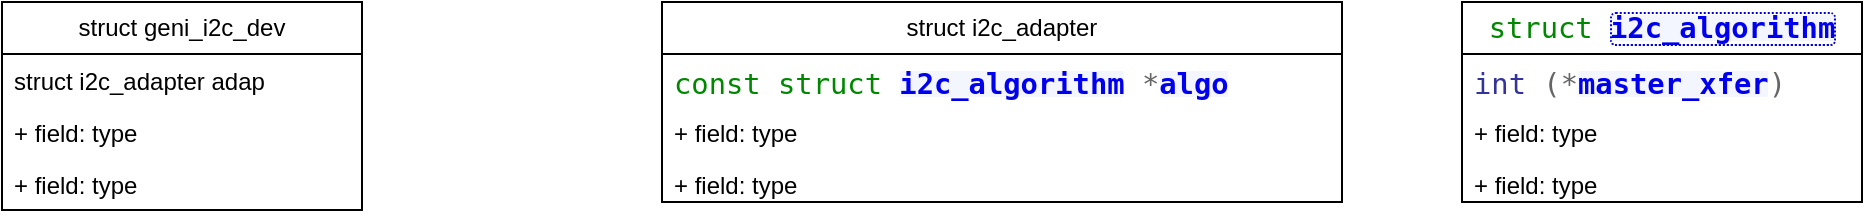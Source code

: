 <mxfile version="26.1.1">
  <diagram name="Page-1" id="c4acf3e9-155e-7222-9cf6-157b1a14988f">
    <mxGraphModel dx="1426" dy="755" grid="1" gridSize="10" guides="1" tooltips="1" connect="1" arrows="1" fold="1" page="1" pageScale="1" pageWidth="850" pageHeight="1100" background="none" math="0" shadow="0">
      <root>
        <mxCell id="0" />
        <mxCell id="1" parent="0" />
        <mxCell id="pymLuGKLP5Cr9pQlMGML-1" value="struct geni_i2c_dev" style="swimlane;fontStyle=0;childLayout=stackLayout;horizontal=1;startSize=26;fillColor=none;horizontalStack=0;resizeParent=1;resizeParentMax=0;resizeLast=0;collapsible=1;marginBottom=0;whiteSpace=wrap;html=1;" vertex="1" parent="1">
          <mxGeometry x="110" y="200" width="180" height="104" as="geometry" />
        </mxCell>
        <mxCell id="pymLuGKLP5Cr9pQlMGML-2" value="struct i2c_adapter adap" style="text;strokeColor=none;fillColor=none;align=left;verticalAlign=top;spacingLeft=4;spacingRight=4;overflow=hidden;rotatable=0;points=[[0,0.5],[1,0.5]];portConstraint=eastwest;whiteSpace=wrap;html=1;" vertex="1" parent="pymLuGKLP5Cr9pQlMGML-1">
          <mxGeometry y="26" width="180" height="26" as="geometry" />
        </mxCell>
        <mxCell id="pymLuGKLP5Cr9pQlMGML-3" value="+ field: type" style="text;strokeColor=none;fillColor=none;align=left;verticalAlign=top;spacingLeft=4;spacingRight=4;overflow=hidden;rotatable=0;points=[[0,0.5],[1,0.5]];portConstraint=eastwest;whiteSpace=wrap;html=1;" vertex="1" parent="pymLuGKLP5Cr9pQlMGML-1">
          <mxGeometry y="52" width="180" height="26" as="geometry" />
        </mxCell>
        <mxCell id="pymLuGKLP5Cr9pQlMGML-4" value="+ field: type" style="text;strokeColor=none;fillColor=none;align=left;verticalAlign=top;spacingLeft=4;spacingRight=4;overflow=hidden;rotatable=0;points=[[0,0.5],[1,0.5]];portConstraint=eastwest;whiteSpace=wrap;html=1;" vertex="1" parent="pymLuGKLP5Cr9pQlMGML-1">
          <mxGeometry y="78" width="180" height="26" as="geometry" />
        </mxCell>
        <mxCell id="pymLuGKLP5Cr9pQlMGML-9" value="struct i2c_adapter" style="swimlane;fontStyle=0;childLayout=stackLayout;horizontal=1;startSize=26;fillColor=none;horizontalStack=0;resizeParent=1;resizeParentMax=0;resizeLast=0;collapsible=1;marginBottom=0;whiteSpace=wrap;html=1;" vertex="1" parent="1">
          <mxGeometry x="440" y="200" width="340" height="100" as="geometry" />
        </mxCell>
        <mxCell id="pymLuGKLP5Cr9pQlMGML-10" value="&lt;span style=&quot;box-sizing: inherit; vertical-align: top; color: rgb(0, 136, 0); font-family: &amp;quot;Ubuntu Mono&amp;quot;, monospace; font-size: 14.4px; white-space: pre; background-color: rgb(255, 255, 255);&quot; class=&quot;k&quot;&gt;const&lt;/span&gt;&lt;span style=&quot;box-sizing: inherit; vertical-align: top; color: rgb(187, 187, 187); font-family: &amp;quot;Ubuntu Mono&amp;quot;, monospace; font-size: 14.4px; white-space: pre; background-color: rgb(255, 255, 255);&quot; class=&quot;w&quot;&gt; &lt;/span&gt;&lt;span style=&quot;box-sizing: inherit; vertical-align: top; color: rgb(0, 136, 0); font-family: &amp;quot;Ubuntu Mono&amp;quot;, monospace; font-size: 14.4px; white-space: pre; background-color: rgb(255, 255, 255);&quot; class=&quot;k&quot;&gt;struct&lt;/span&gt;&lt;span style=&quot;box-sizing: inherit; vertical-align: top; color: rgb(187, 187, 187); font-family: &amp;quot;Ubuntu Mono&amp;quot;, monospace; font-size: 14.4px; white-space: pre; background-color: rgb(255, 255, 255);&quot; class=&quot;w&quot;&gt; &lt;/span&gt;&lt;span style=&quot;box-sizing: inherit; vertical-align: top; color: rgb(187, 0, 102); font-family: &amp;quot;Ubuntu Mono&amp;quot;, monospace; font-size: 14.4px; white-space: pre; background-color: rgb(255, 255, 255);&quot; class=&quot;nc&quot;&gt;&lt;a style=&quot;box-sizing: inherit; background: linear-gradient(rgba(0, 0, 0, 0) 10%, rgb(244, 246, 255) 10%, rgb(244, 246, 255) 90%, rgba(0, 0, 0, 0) 90%); text-decoration-line: none; vertical-align: top; font-weight: 700; border-radius: 0.2em;&quot; href=&quot;https://elixir.bootlin.com/linux/v4.1/C/ident/i2c_algorithm&quot; class=&quot;ident&quot;&gt;i2c_algorithm&lt;/a&gt;&lt;/span&gt;&lt;span style=&quot;box-sizing: inherit; vertical-align: top; color: rgb(187, 187, 187); font-family: &amp;quot;Ubuntu Mono&amp;quot;, monospace; font-size: 14.4px; white-space: pre; background-color: rgb(255, 255, 255);&quot; class=&quot;w&quot;&gt; &lt;/span&gt;&lt;span style=&quot;box-sizing: inherit; vertical-align: top; color: rgb(102, 102, 102); font-family: &amp;quot;Ubuntu Mono&amp;quot;, monospace; font-size: 14.4px; white-space: pre; background-color: rgb(255, 255, 255);&quot; class=&quot;o&quot;&gt;*&lt;/span&gt;&lt;span style=&quot;box-sizing: inherit; vertical-align: top; font-family: &amp;quot;Ubuntu Mono&amp;quot;, monospace; font-size: 14.4px; white-space: pre; background-color: rgb(255, 255, 255);&quot; class=&quot;n&quot;&gt;&lt;a style=&quot;box-sizing: inherit; background: linear-gradient(rgba(0, 0, 0, 0) 10%, rgb(244, 246, 255) 10%, rgb(244, 246, 255) 90%, rgba(0, 0, 0, 0) 90%); text-decoration-line: none; vertical-align: top; font-weight: 700; border-radius: 0.2em;&quot; href=&quot;https://elixir.bootlin.com/linux/v4.1/C/ident/algo&quot; class=&quot;ident&quot;&gt;algo&lt;/a&gt;&lt;/span&gt;" style="text;strokeColor=none;fillColor=none;align=left;verticalAlign=top;spacingLeft=4;spacingRight=4;overflow=hidden;rotatable=0;points=[[0,0.5],[1,0.5]];portConstraint=eastwest;whiteSpace=wrap;html=1;" vertex="1" parent="pymLuGKLP5Cr9pQlMGML-9">
          <mxGeometry y="26" width="340" height="26" as="geometry" />
        </mxCell>
        <mxCell id="pymLuGKLP5Cr9pQlMGML-11" value="+ field: type" style="text;strokeColor=none;fillColor=none;align=left;verticalAlign=top;spacingLeft=4;spacingRight=4;overflow=hidden;rotatable=0;points=[[0,0.5],[1,0.5]];portConstraint=eastwest;whiteSpace=wrap;html=1;" vertex="1" parent="pymLuGKLP5Cr9pQlMGML-9">
          <mxGeometry y="52" width="340" height="26" as="geometry" />
        </mxCell>
        <mxCell id="pymLuGKLP5Cr9pQlMGML-12" value="+ field: type" style="text;strokeColor=none;fillColor=none;align=left;verticalAlign=top;spacingLeft=4;spacingRight=4;overflow=hidden;rotatable=0;points=[[0,0.5],[1,0.5]];portConstraint=eastwest;whiteSpace=wrap;html=1;" vertex="1" parent="pymLuGKLP5Cr9pQlMGML-9">
          <mxGeometry y="78" width="340" height="22" as="geometry" />
        </mxCell>
        <mxCell id="pymLuGKLP5Cr9pQlMGML-14" value="&lt;span style=&quot;box-sizing: inherit; vertical-align: top; color: rgb(0, 136, 0); font-family: &amp;quot;Ubuntu Mono&amp;quot;, monospace; font-size: 14.4px; text-align: start; white-space: pre; background-color: rgb(255, 255, 255);&quot; class=&quot;k&quot;&gt;struct&lt;/span&gt;&lt;span style=&quot;box-sizing: inherit; vertical-align: top; color: rgb(187, 187, 187); font-family: &amp;quot;Ubuntu Mono&amp;quot;, monospace; font-size: 14.4px; text-align: start; white-space: pre; background-color: rgb(255, 255, 255);&quot; class=&quot;w&quot;&gt; &lt;/span&gt;&lt;span style=&quot;box-sizing: inherit; vertical-align: top; color: rgb(187, 0, 102); font-family: &amp;quot;Ubuntu Mono&amp;quot;, monospace; font-size: 14.4px; text-align: start; white-space: pre; background-color: rgb(255, 255, 255);&quot; class=&quot;nc&quot;&gt;&lt;a style=&quot;box-sizing: inherit; background: linear-gradient(rgba(0, 0, 0, 0) 10%, rgb(244, 246, 255) 10%, rgb(244, 246, 255) 90%, rgba(0, 0, 0, 0) 90%); text-decoration-line: none; outline: dotted 1px; outline-offset: -1px; vertical-align: top; font-weight: 700; border-radius: 0.2em; border-bottom: 1px dotted rgb(0, 0, 0);&quot; href=&quot;https://elixir.bootlin.com/linux/v4.1/C/ident/i2c_algorithm&quot; class=&quot;ident&quot;&gt;i2c_algorithm&lt;/a&gt;&lt;/span&gt;" style="swimlane;fontStyle=0;childLayout=stackLayout;horizontal=1;startSize=26;fillColor=none;horizontalStack=0;resizeParent=1;resizeParentMax=0;resizeLast=0;collapsible=1;marginBottom=0;whiteSpace=wrap;html=1;" vertex="1" parent="1">
          <mxGeometry x="840" y="200" width="200" height="100" as="geometry" />
        </mxCell>
        <mxCell id="pymLuGKLP5Cr9pQlMGML-15" value="&lt;span style=&quot;box-sizing: inherit; vertical-align: top; color: rgb(51, 51, 153); font-family: &amp;quot;Ubuntu Mono&amp;quot;, monospace; font-size: 14.4px; white-space: pre; background-color: rgb(255, 255, 255);&quot; class=&quot;kt&quot;&gt;int&lt;/span&gt;&lt;span style=&quot;box-sizing: inherit; vertical-align: top; color: rgb(187, 187, 187); font-family: &amp;quot;Ubuntu Mono&amp;quot;, monospace; font-size: 14.4px; white-space: pre; background-color: rgb(255, 255, 255);&quot; class=&quot;w&quot;&gt; &lt;/span&gt;&lt;span style=&quot;box-sizing: inherit; vertical-align: top; color: rgb(102, 102, 102); font-family: &amp;quot;Ubuntu Mono&amp;quot;, monospace; font-size: 14.4px; white-space: pre; background-color: rgb(255, 255, 255);&quot; class=&quot;p&quot;&gt;(&lt;/span&gt;&lt;span style=&quot;box-sizing: inherit; vertical-align: top; color: rgb(102, 102, 102); font-family: &amp;quot;Ubuntu Mono&amp;quot;, monospace; font-size: 14.4px; white-space: pre; background-color: rgb(255, 255, 255);&quot; class=&quot;o&quot;&gt;*&lt;/span&gt;&lt;span style=&quot;box-sizing: inherit; vertical-align: top; font-family: &amp;quot;Ubuntu Mono&amp;quot;, monospace; font-size: 14.4px; white-space: pre; background-color: rgb(255, 255, 255);&quot; class=&quot;n&quot;&gt;&lt;a style=&quot;box-sizing: inherit; background: linear-gradient(rgba(0, 0, 0, 0) 10%, rgb(244, 246, 255) 10%, rgb(244, 246, 255) 90%, rgba(0, 0, 0, 0) 90%); text-decoration-line: none; vertical-align: top; font-weight: 700; border-radius: 0.2em;&quot; href=&quot;https://elixir.bootlin.com/linux/v4.1/C/ident/master_xfer&quot; class=&quot;ident&quot;&gt;master_xfer&lt;/a&gt;&lt;/span&gt;&lt;span style=&quot;box-sizing: inherit; vertical-align: top; color: rgb(102, 102, 102); font-family: &amp;quot;Ubuntu Mono&amp;quot;, monospace; font-size: 14.4px; white-space: pre; background-color: rgb(255, 255, 255);&quot; class=&quot;p&quot;&gt;)&lt;/span&gt;" style="text;strokeColor=none;fillColor=none;align=left;verticalAlign=top;spacingLeft=4;spacingRight=4;overflow=hidden;rotatable=0;points=[[0,0.5],[1,0.5]];portConstraint=eastwest;whiteSpace=wrap;html=1;" vertex="1" parent="pymLuGKLP5Cr9pQlMGML-14">
          <mxGeometry y="26" width="200" height="26" as="geometry" />
        </mxCell>
        <mxCell id="pymLuGKLP5Cr9pQlMGML-16" value="+ field: type" style="text;strokeColor=none;fillColor=none;align=left;verticalAlign=top;spacingLeft=4;spacingRight=4;overflow=hidden;rotatable=0;points=[[0,0.5],[1,0.5]];portConstraint=eastwest;whiteSpace=wrap;html=1;" vertex="1" parent="pymLuGKLP5Cr9pQlMGML-14">
          <mxGeometry y="52" width="200" height="26" as="geometry" />
        </mxCell>
        <mxCell id="pymLuGKLP5Cr9pQlMGML-17" value="+ field: type" style="text;strokeColor=none;fillColor=none;align=left;verticalAlign=top;spacingLeft=4;spacingRight=4;overflow=hidden;rotatable=0;points=[[0,0.5],[1,0.5]];portConstraint=eastwest;whiteSpace=wrap;html=1;" vertex="1" parent="pymLuGKLP5Cr9pQlMGML-14">
          <mxGeometry y="78" width="200" height="22" as="geometry" />
        </mxCell>
      </root>
    </mxGraphModel>
  </diagram>
</mxfile>
